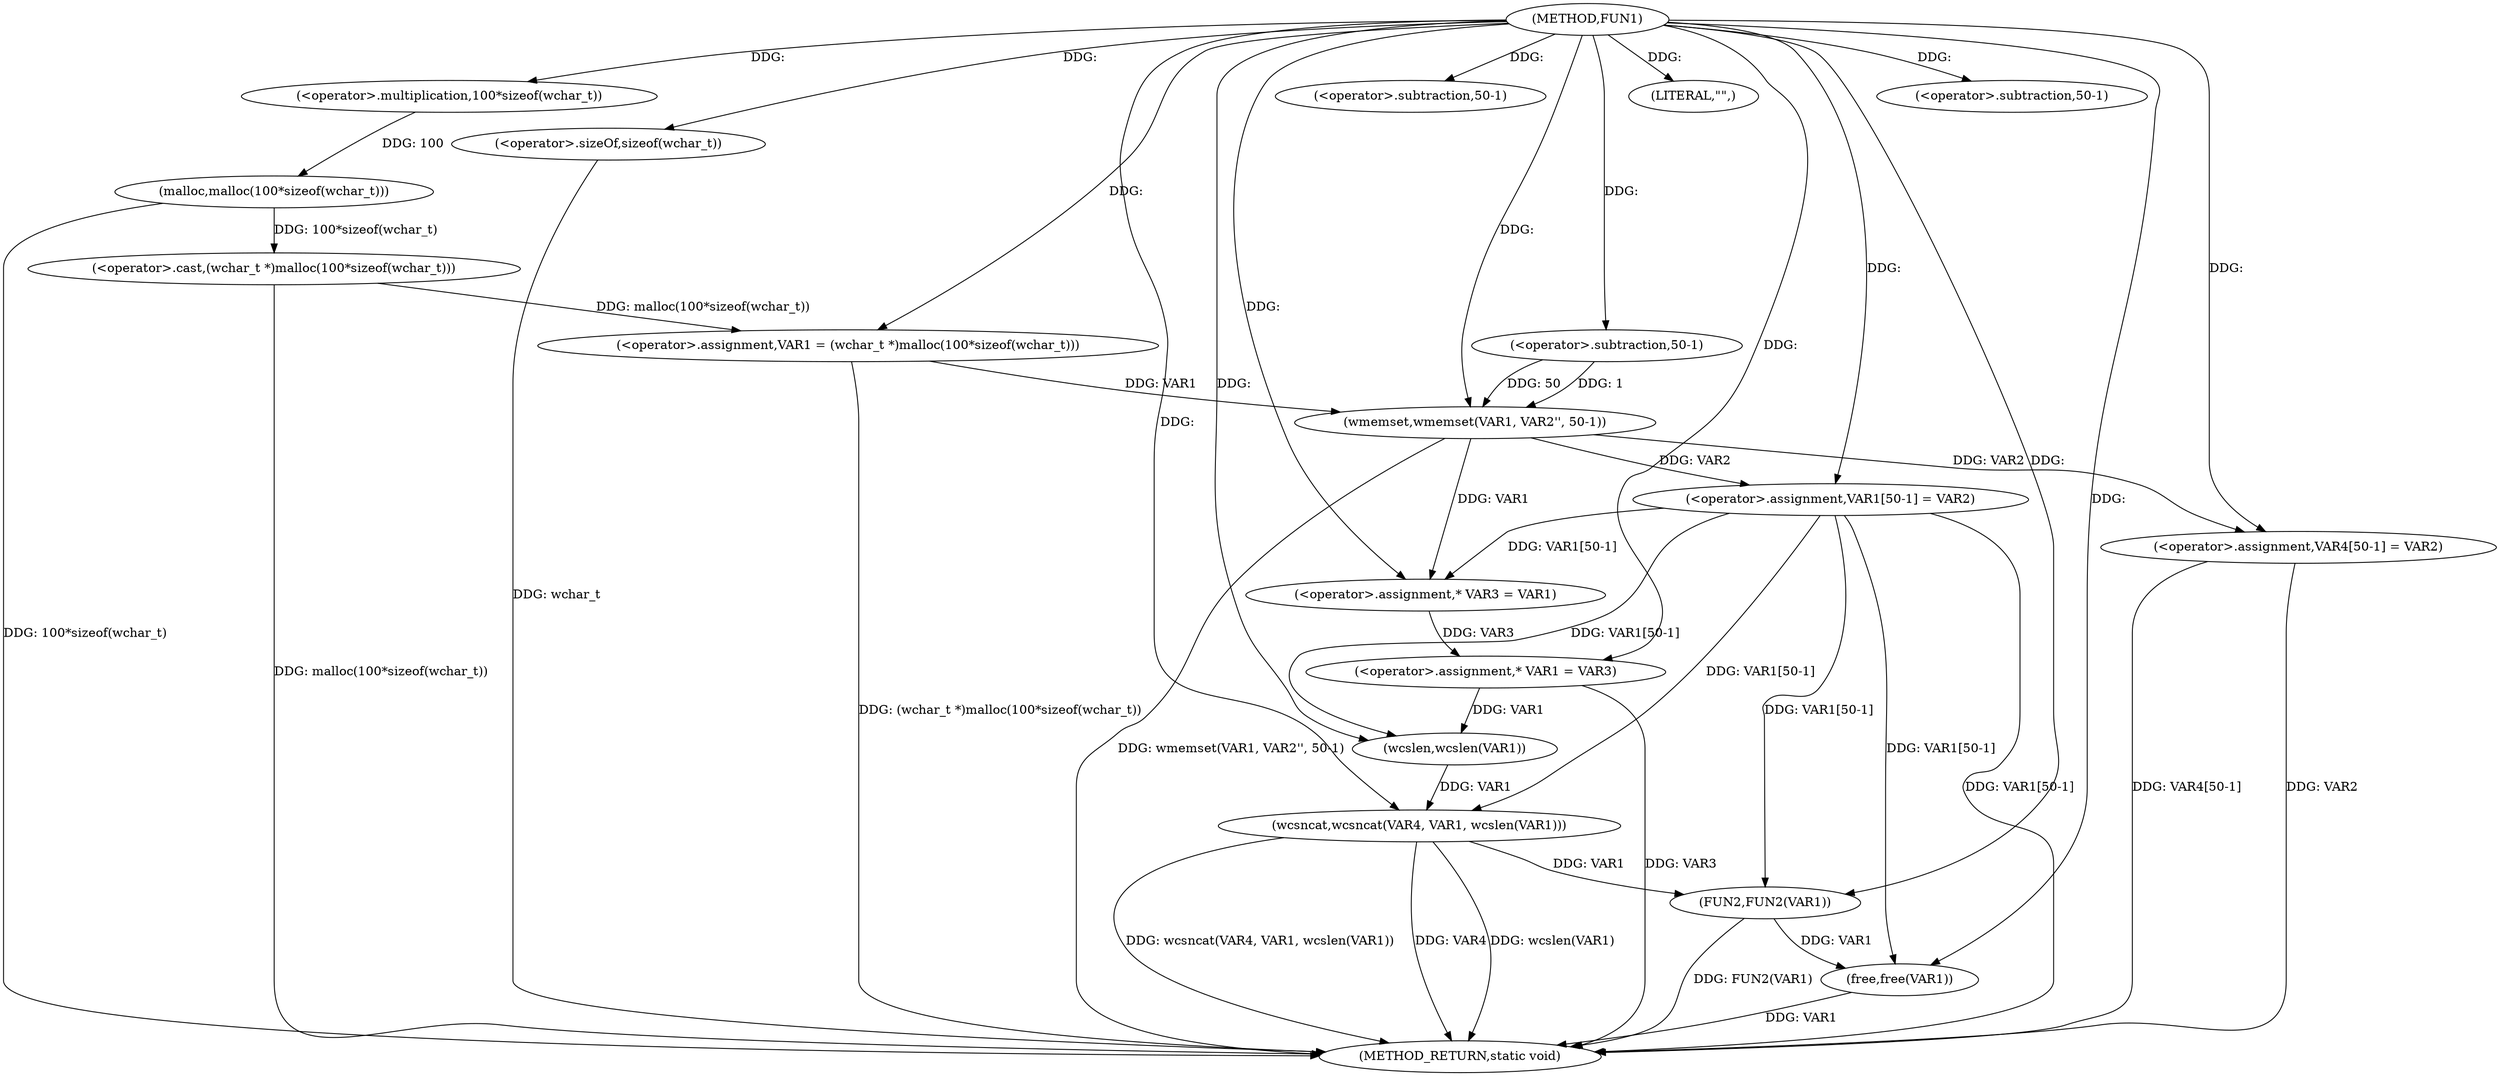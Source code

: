 digraph FUN1 {  
"1000100" [label = "(METHOD,FUN1)" ]
"1000152" [label = "(METHOD_RETURN,static void)" ]
"1000103" [label = "(<operator>.assignment,VAR1 = (wchar_t *)malloc(100*sizeof(wchar_t)))" ]
"1000105" [label = "(<operator>.cast,(wchar_t *)malloc(100*sizeof(wchar_t)))" ]
"1000107" [label = "(malloc,malloc(100*sizeof(wchar_t)))" ]
"1000108" [label = "(<operator>.multiplication,100*sizeof(wchar_t))" ]
"1000110" [label = "(<operator>.sizeOf,sizeof(wchar_t))" ]
"1000112" [label = "(wmemset,wmemset(VAR1, VAR2'', 50-1))" ]
"1000115" [label = "(<operator>.subtraction,50-1)" ]
"1000118" [label = "(<operator>.assignment,VAR1[50-1] = VAR2)" ]
"1000121" [label = "(<operator>.subtraction,50-1)" ]
"1000127" [label = "(<operator>.assignment,* VAR3 = VAR1)" ]
"1000131" [label = "(<operator>.assignment,* VAR1 = VAR3)" ]
"1000135" [label = "(LITERAL,\"\",)" ]
"1000136" [label = "(wcsncat,wcsncat(VAR4, VAR1, wcslen(VAR1)))" ]
"1000139" [label = "(wcslen,wcslen(VAR1))" ]
"1000141" [label = "(<operator>.assignment,VAR4[50-1] = VAR2)" ]
"1000144" [label = "(<operator>.subtraction,50-1)" ]
"1000148" [label = "(FUN2,FUN2(VAR1))" ]
"1000150" [label = "(free,free(VAR1))" ]
  "1000141" -> "1000152"  [ label = "DDG: VAR4[50-1]"] 
  "1000107" -> "1000152"  [ label = "DDG: 100*sizeof(wchar_t)"] 
  "1000103" -> "1000152"  [ label = "DDG: (wchar_t *)malloc(100*sizeof(wchar_t))"] 
  "1000148" -> "1000152"  [ label = "DDG: FUN2(VAR1)"] 
  "1000136" -> "1000152"  [ label = "DDG: wcsncat(VAR4, VAR1, wcslen(VAR1))"] 
  "1000118" -> "1000152"  [ label = "DDG: VAR1[50-1]"] 
  "1000136" -> "1000152"  [ label = "DDG: VAR4"] 
  "1000105" -> "1000152"  [ label = "DDG: malloc(100*sizeof(wchar_t))"] 
  "1000150" -> "1000152"  [ label = "DDG: VAR1"] 
  "1000136" -> "1000152"  [ label = "DDG: wcslen(VAR1)"] 
  "1000131" -> "1000152"  [ label = "DDG: VAR3"] 
  "1000112" -> "1000152"  [ label = "DDG: wmemset(VAR1, VAR2'', 50-1)"] 
  "1000141" -> "1000152"  [ label = "DDG: VAR2"] 
  "1000110" -> "1000152"  [ label = "DDG: wchar_t"] 
  "1000105" -> "1000103"  [ label = "DDG: malloc(100*sizeof(wchar_t))"] 
  "1000100" -> "1000103"  [ label = "DDG: "] 
  "1000107" -> "1000105"  [ label = "DDG: 100*sizeof(wchar_t)"] 
  "1000108" -> "1000107"  [ label = "DDG: 100"] 
  "1000100" -> "1000108"  [ label = "DDG: "] 
  "1000100" -> "1000110"  [ label = "DDG: "] 
  "1000103" -> "1000112"  [ label = "DDG: VAR1"] 
  "1000100" -> "1000112"  [ label = "DDG: "] 
  "1000115" -> "1000112"  [ label = "DDG: 50"] 
  "1000115" -> "1000112"  [ label = "DDG: 1"] 
  "1000100" -> "1000115"  [ label = "DDG: "] 
  "1000112" -> "1000118"  [ label = "DDG: VAR2"] 
  "1000100" -> "1000118"  [ label = "DDG: "] 
  "1000100" -> "1000121"  [ label = "DDG: "] 
  "1000112" -> "1000127"  [ label = "DDG: VAR1"] 
  "1000118" -> "1000127"  [ label = "DDG: VAR1[50-1]"] 
  "1000100" -> "1000127"  [ label = "DDG: "] 
  "1000127" -> "1000131"  [ label = "DDG: VAR3"] 
  "1000100" -> "1000131"  [ label = "DDG: "] 
  "1000100" -> "1000135"  [ label = "DDG: "] 
  "1000100" -> "1000136"  [ label = "DDG: "] 
  "1000139" -> "1000136"  [ label = "DDG: VAR1"] 
  "1000118" -> "1000136"  [ label = "DDG: VAR1[50-1]"] 
  "1000131" -> "1000139"  [ label = "DDG: VAR1"] 
  "1000118" -> "1000139"  [ label = "DDG: VAR1[50-1]"] 
  "1000100" -> "1000139"  [ label = "DDG: "] 
  "1000100" -> "1000141"  [ label = "DDG: "] 
  "1000112" -> "1000141"  [ label = "DDG: VAR2"] 
  "1000100" -> "1000144"  [ label = "DDG: "] 
  "1000136" -> "1000148"  [ label = "DDG: VAR1"] 
  "1000118" -> "1000148"  [ label = "DDG: VAR1[50-1]"] 
  "1000100" -> "1000148"  [ label = "DDG: "] 
  "1000148" -> "1000150"  [ label = "DDG: VAR1"] 
  "1000118" -> "1000150"  [ label = "DDG: VAR1[50-1]"] 
  "1000100" -> "1000150"  [ label = "DDG: "] 
}
